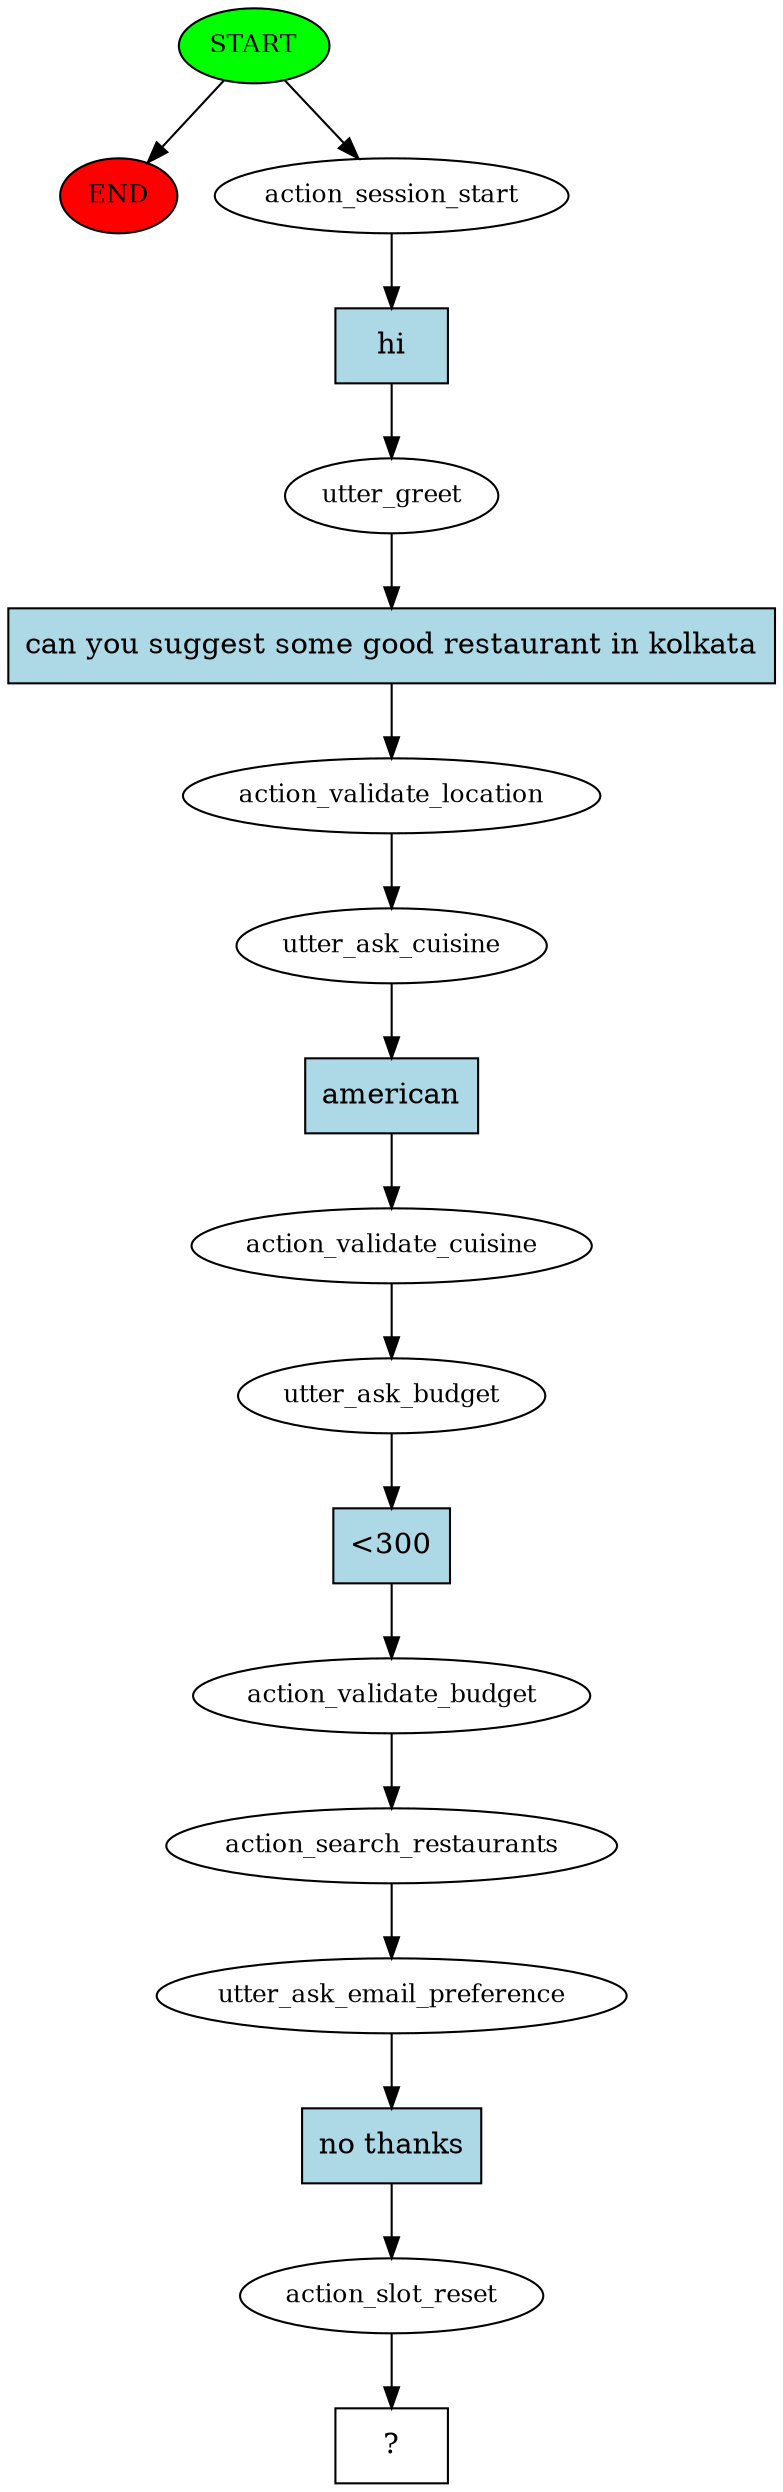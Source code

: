 digraph  {
0 [class="start active", fillcolor=green, fontsize=12, label=START, style=filled];
"-1" [class=end, fillcolor=red, fontsize=12, label=END, style=filled];
1 [class=active, fontsize=12, label=action_session_start];
2 [class=active, fontsize=12, label=utter_greet];
3 [class=active, fontsize=12, label=action_validate_location];
4 [class=active, fontsize=12, label=utter_ask_cuisine];
5 [class=active, fontsize=12, label=action_validate_cuisine];
6 [class=active, fontsize=12, label=utter_ask_budget];
7 [class=active, fontsize=12, label=action_validate_budget];
8 [class=active, fontsize=12, label=action_search_restaurants];
9 [class=active, fontsize=12, label=utter_ask_email_preference];
10 [class=active, fontsize=12, label=action_slot_reset];
11 [class="intent dashed active", label="  ?  ", shape=rect];
12 [class="intent active", fillcolor=lightblue, label=hi, shape=rect, style=filled];
13 [class="intent active", fillcolor=lightblue, label="can you suggest some good restaurant in kolkata", shape=rect, style=filled];
14 [class="intent active", fillcolor=lightblue, label=american, shape=rect, style=filled];
15 [class="intent active", fillcolor=lightblue, label="<300", shape=rect, style=filled];
16 [class="intent active", fillcolor=lightblue, label="no thanks", shape=rect, style=filled];
0 -> "-1"  [class="", key=NONE, label=""];
0 -> 1  [class=active, key=NONE, label=""];
1 -> 12  [class=active, key=0];
2 -> 13  [class=active, key=0];
3 -> 4  [class=active, key=NONE, label=""];
4 -> 14  [class=active, key=0];
5 -> 6  [class=active, key=NONE, label=""];
6 -> 15  [class=active, key=0];
7 -> 8  [class=active, key=NONE, label=""];
8 -> 9  [class=active, key=NONE, label=""];
9 -> 16  [class=active, key=0];
10 -> 11  [class=active, key=NONE, label=""];
12 -> 2  [class=active, key=0];
13 -> 3  [class=active, key=0];
14 -> 5  [class=active, key=0];
15 -> 7  [class=active, key=0];
16 -> 10  [class=active, key=0];
}
